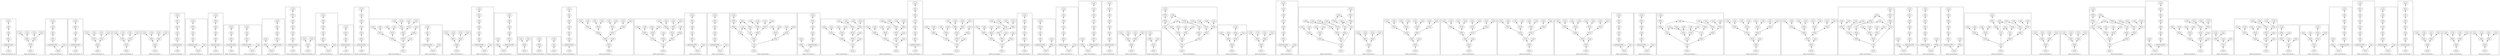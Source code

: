 strict digraph {
rankdir=BT
subgraph {
"0_481" [label="SExt"]
"0_481" -> { "0_480" }
"0_480" [label="Add"]
"0_480" -> { "0_466" }
"0_483" [label="Load"]
"0_483" -> { "0_482" }
"0_482" [label="GetElementPtr"]
"0_482" -> { "0_481" }
"0_466" [label="Add"]
"0_466" -> { "0_465" }
"0_465" [label="Load"]
cluster=true
label=<Static occurrences: 14>
}
subgraph {
"1_791" [label="FAdd"]
"1_791" -> { "1_788" "1_790" }
"1_788" [label="Load"]
"1_790" [label="Load"]
"1_814" [label="Store"]
"1_814" -> { "1_813" "1_813" "1_813" "1_813" }
"1_813" [label="FSub"]
"1_813" -> { "1_770" "1_770" "1_791" "1_791" }
"1_770" [label="FAdd"]
"1_770" -> { "1_767" "1_769" }
"1_767" [label="Load"]
"1_769" [label="Load"]
cluster=true
label=<Static occurrences: 11>
}
subgraph {
"2_514" [label="Store"]
"2_514" -> { "2_503" "2_495" }
"2_495" [label="Load"]
"2_492" [label="Add"]
"2_492" -> { "2_466" }
"2_466" [label="Add"]
"2_466" -> { "2_465" }
"2_465" [label="Load"]
"2_502" [label="SExt"]
"2_502" -> { "2_492" }
"2_503" [label="GetElementPtr"]
"2_503" -> { "2_502" }
cluster=true
label=<Static occurrences: 9>
}
subgraph {
"3_473" [label="Load"]
"3_473" -> { "3_472" }
"3_472" [label="GetElementPtr"]
"3_472" -> { "3_471" }
"3_471" [label="Add"]
"3_471" -> { "3_462" }
"3_462" [label="Add"]
"3_462" -> { "3_455" }
"3_455" [label="SExt"]
"3_455" -> { "3_454" }
"3_454" [label="Load"]
cluster=true
label=<Static occurrences: 8>
}
subgraph {
"4_822" [label="Store"]
"4_822" -> { "4_821" "4_821" "4_821" "4_821" }
"4_821" [label="FAdd"]
"4_821" -> { "4_783" "4_783" "4_807" "4_807" }
"4_807" [label="FSub"]
"4_807" -> { "4_797" "4_802" }
"4_797" [label="Load"]
"4_802" [label="Load"]
"4_783" [label="FSub"]
"4_783" -> { "4_767" "4_769" }
"4_767" [label="Load"]
"4_769" [label="Load"]
cluster=true
label=<Static occurrences: 8>
}
subgraph {
"5_818" [label="Store"]
"5_818" -> { "5_817" "5_817" "5_817" "5_817" }
"5_817" [label="FSub"]
"5_817" -> { "5_783" "5_783" "5_807" "5_807" }
"5_807" [label="FSub"]
"5_807" -> { "5_797" "5_802" }
"5_797" [label="Load"]
"5_802" [label="Load"]
"5_783" [label="FSub"]
"5_783" -> { "5_767" "5_769" }
"5_767" [label="Load"]
"5_769" [label="Load"]
cluster=true
label=<Static occurrences: 8>
}
subgraph {
"6_791" [label="FAdd"]
"6_791" -> { "6_788" "6_790" }
"6_788" [label="Load"]
"6_790" [label="Load"]
"6_810" [label="Store"]
"6_810" -> { "6_809" "6_809" "6_809" "6_809" }
"6_809" [label="FAdd"]
"6_809" -> { "6_770" "6_770" "6_791" "6_791" }
"6_770" [label="FAdd"]
"6_770" -> { "6_767" "6_769" }
"6_767" [label="Load"]
"6_769" [label="Load"]
cluster=true
label=<Static occurrences: 7>
}
subgraph {
"7_509" [label="Load"]
"7_509" -> { "7_508" }
"7_506" [label="Add"]
"7_506" -> { "7_492" }
"7_492" [label="Add"]
"7_492" -> { "7_466" }
"7_508" [label="GetElementPtr"]
"7_508" -> { "7_507" }
"7_466" [label="Add"]
"7_466" -> { "7_465" }
"7_465" [label="Load"]
"7_507" [label="SExt"]
"7_507" -> { "7_506" }
cluster=true
label=<Static occurrences: 7>
}
subgraph {
"8_490" [label="Add"]
"8_490" -> { "8_462" }
"8_512" [label="Store"]
"8_512" -> { "8_494" "8_504" }
"8_504" [label="Load"]
"8_462" [label="Add"]
"8_462" -> { "8_455" }
"8_494" [label="GetElementPtr"]
"8_494" -> { "8_490" }
"8_455" [label="SExt"]
"8_455" -> { "8_454" }
"8_454" [label="Load"]
cluster=true
label=<Static occurrences: 6>
}
subgraph {
"9_499" [label="Load"]
"9_499" -> { "9_498" }
"9_497" [label="Add"]
"9_497" -> { "9_490" }
"9_490" [label="Add"]
"9_490" -> { "9_462" }
"9_498" [label="GetElementPtr"]
"9_498" -> { "9_497" }
"9_462" [label="Add"]
"9_462" -> { "9_455" }
"9_455" [label="SExt"]
"9_455" -> { "9_454" }
"9_454" [label="Load"]
cluster=true
label=<Static occurrences: 6>
}
subgraph {
"10_466" [label="Add"]
"10_466" -> { "10_465" }
"10_465" [label="Load"]
"10_476" [label="SExt"]
"10_476" -> { "10_466" }
"10_478" [label="Load"]
"10_478" -> { "10_477" }
"10_477" [label="GetElementPtr"]
"10_477" -> { "10_476" }
cluster=true
label=<Static occurrences: 5>
}
subgraph {
"11_466" [label="Add"]
"11_466" -> { "11_465" }
"11_465" [label="Load"]
"11_476" [label="SExt"]
"11_476" -> { "11_466" }
"11_488" [label="Store"]
"11_488" -> { "11_477" "11_469" }
"11_469" [label="Load"]
"11_477" [label="GetElementPtr"]
"11_477" -> { "11_476" }
cluster=true
label=<Static occurrences: 5>
}
subgraph {
"12_466" [label="Add"]
"12_466" -> { "12_465" }
"12_465" [label="Load"]
"12_474" [label="FNeg"]
"12_474" -> { "12_473" }
"12_473" [label="Load"]
"12_481" [label="SExt"]
"12_481" -> { "12_480" }
"12_482" [label="GetElementPtr"]
"12_482" -> { "12_481" }
"12_489" [label="Store"]
"12_489" -> { "12_474" "12_482" }
"12_480" [label="Add"]
"12_480" -> { "12_466" }
cluster=true
label=<Static occurrences: 5>
}
subgraph {
"13_516" [label="Add"]
"13_516" -> { "13_490" }
"13_455" [label="SExt"]
"13_455" -> { "13_454" }
"13_454" [label="Load"]
"13_490" [label="Add"]
"13_490" -> { "13_462" }
"13_525" [label="Load"]
"13_525" -> { "13_524" }
"13_462" [label="Add"]
"13_462" -> { "13_455" }
"13_524" [label="GetElementPtr"]
"13_524" -> { "13_523" }
"13_523" [label="Add"]
"13_523" -> { "13_516" }
cluster=true
label=<Static occurrences: 4>
}
subgraph {
"14_837" [label="FSub"]
"14_837" -> { "14_834" "14_836" }
"14_834" [label="Load"]
"14_836" [label="Load"]
"14_854" [label="Store"]
"14_854" -> { "14_837" "14_837" }
cluster=true
label=<Static occurrences: 4>
}
subgraph {
"15_586" [label="Add"]
"15_586" -> { "15_584" }
"15_599" [label="GetElementPtr"]
"15_599" -> { "15_598" }
"15_610" [label="Store"]
"15_610" -> { "15_599" "15_590" }
"15_590" [label="Load"]
"15_584" [label="Add"]
"15_584" -> { "15_576" }
"15_598" [label="SExt"]
"15_598" -> { "15_586" }
"15_576" [label="Add"]
"15_576" -> { "15_573" }
"15_573" [label="Load"]
cluster=true
label=<Static occurrences: 4>
}
subgraph {
"16_469" [label="Load"]
"16_469" -> { "16_468" }
"16_468" [label="GetElementPtr"]
"16_468" -> { "16_462" }
"16_462" [label="Add"]
"16_462" -> { "16_455" }
"16_455" [label="SExt"]
"16_455" -> { "16_454" }
"16_454" [label="Load"]
cluster=true
label=<Static occurrences: 4>
}
subgraph {
"17_535" [label="Load"]
"17_535" -> { "17_534" }
"17_518" [label="Sub"]
"17_518" -> { "17_492" }
"17_492" [label="Add"]
"17_492" -> { "17_466" }
"17_466" [label="Add"]
"17_466" -> { "17_465" }
"17_465" [label="Load"]
"17_534" [label="GetElementPtr"]
"17_534" -> { "17_533" }
"17_533" [label="SExt"]
"17_533" -> { "17_532" }
"17_532" [label="Add"]
"17_532" -> { "17_518" }
cluster=true
label=<Static occurrences: 4>
}
subgraph {
"18_1488" [label="FSub"]
"18_1488" -> { "18_1474" "18_1477" }
"18_1474" [label="Load"]
"18_1477" [label="Load"]
"18_1527" [label="FSub"]
"18_1527" -> { "18_1488" "18_1488" "18_1510" "18_1510" }
"18_1490" [label="FSub"]
"18_1490" -> { "18_1482" "18_1485" }
"18_1482" [label="Load"]
"18_1485" [label="Load"]
"18_1529" [label="FAdd"]
"18_1529" -> { "18_1490" "18_1490" "18_1508" "18_1508" }
"18_1531" [label="FMul"]
"18_1531" -> { "18_1470" "18_1529" "18_1529" "18_1529" "18_1529" }
"18_1508" [label="FSub"]
"18_1508" -> { "18_1494" "18_1497" }
"18_1494" [label="Load"]
"18_1497" [label="Load"]
"18_1470" [label="FNeg"]
"18_1470" -> { "18_1464" }
"18_1464" [label="Load"]
"18_1533" [label="Store"]
"18_1533" -> { "18_1532" "18_1532" "18_1532" "18_1532" "18_1532" "18_1532" "18_1532" "18_1532" "18_1532" "18_1532" }
"18_1510" [label="FSub"]
"18_1510" -> { "18_1502" "18_1505" }
"18_1502" [label="Load"]
"18_1505" [label="Load"]
"18_1532" [label="Call"]
"18_1532" -> { "18_1531" "18_1531" "18_1531" "18_1531" "18_1531" "18_1527" "18_1527" "18_1527" "18_1527" "18_1460" }
"18_1460" [label="Load"]
cluster=true
label=<Static occurrences: 4>
}
subgraph {
"19_486" [label="Store"]
"19_486" -> { "19_468" "19_478" }
"19_478" [label="Load"]
"19_468" [label="GetElementPtr"]
"19_468" -> { "19_462" }
"19_462" [label="Add"]
"19_462" -> { "19_455" }
"19_455" [label="SExt"]
"19_455" -> { "19_454" }
"19_454" [label="Load"]
cluster=true
label=<Static occurrences: 4>
}
subgraph {
"20_1360" [label="Store"]
"20_1360" -> { "20_1359" "20_1359" "20_1359" "20_1359" }
"20_1331" [label="FAdd"]
"20_1331" -> { "20_1328" "20_1330" }
"20_1328" [label="Load"]
"20_1330" [label="Load"]
"20_1347" [label="FAdd"]
"20_1347" -> { "20_1344" "20_1346" }
"20_1344" [label="Load"]
"20_1346" [label="Load"]
"20_1359" [label="FAdd"]
"20_1359" -> { "20_1331" "20_1331" "20_1347" "20_1347" }
cluster=true
label=<Static occurrences: 4>
}
subgraph {
"21_455" [label="SExt"]
"21_455" -> { "21_454" }
"21_454" [label="Load"]
"21_564" [label="Store"]
"21_564" -> { "21_546" "21_556" }
"21_556" [label="Load"]
"21_490" [label="Add"]
"21_490" -> { "21_462" }
"21_546" [label="GetElementPtr"]
"21_546" -> { "21_542" }
"21_542" [label="Add"]
"21_542" -> { "21_516" }
"21_462" [label="Add"]
"21_462" -> { "21_455" }
"21_516" [label="Add"]
"21_516" -> { "21_490" }
cluster=true
label=<Static occurrences: 3>
}
subgraph {
"22_507" [label="SExt"]
"22_507" -> { "22_506" }
"22_492" [label="Add"]
"22_492" -> { "22_466" }
"22_506" [label="Add"]
"22_506" -> { "22_492" }
"22_466" [label="Add"]
"22_466" -> { "22_465" }
"22_465" [label="Load"]
"22_515" [label="Store"]
"22_515" -> { "22_500" "22_508" }
"22_500" [label="FNeg"]
"22_500" -> { "22_499" }
"22_499" [label="Load"]
"22_508" [label="GetElementPtr"]
"22_508" -> { "22_507" }
cluster=true
label=<Static occurrences: 3>
}
subgraph {
"23_850" [label="Store"]
"23_850" -> { "23_849" "23_849" }
"23_849" [label="FAdd"]
"23_849" -> { "23_834" "23_836" }
"23_834" [label="Load"]
"23_836" [label="Load"]
cluster=true
label=<Static occurrences: 3>
}
subgraph {
"24_176" [label="Store"]
"24_176" -> { "24_175" }
"24_175" [label="FNeg"]
"24_175" -> { "24_174" }
"24_174" [label="Load"]
cluster=true
label=<Static occurrences: 3>
}
subgraph {
"25_422" [label="Store"]
"25_422" -> { "25_419" }
"25_419" [label="Add"]
"25_419" -> { "25_418" }
"25_418" [label="Load"]
cluster=true
label=<Static occurrences: 2>
}
subgraph {
"26_604" [label="GetElementPtr"]
"26_604" -> { "26_603" }
"26_602" [label="Add"]
"26_602" -> { "26_586" }
"26_603" [label="SExt"]
"26_603" -> { "26_602" }
"26_586" [label="Add"]
"26_586" -> { "26_584" }
"26_584" [label="Add"]
"26_584" -> { "26_576" }
"26_576" [label="Add"]
"26_576" -> { "26_573" }
"26_573" [label="Load"]
"26_605" [label="Load"]
"26_605" -> { "26_604" }
cluster=true
label=<Static occurrences: 2>
}
subgraph {
"27_1390" [label="FSub"]
"27_1390" -> { "27_1379" "27_1381" }
"27_1379" [label="Load"]
"27_1381" [label="Load"]
"27_1406" [label="FSub"]
"27_1406" -> { "27_1395" "27_1397" }
"27_1395" [label="Load"]
"27_1397" [label="Load"]
"27_1420" [label="FAdd"]
"27_1420" -> { "27_1392" "27_1392" "27_1406" "27_1406" }
"27_1408" [label="FSub"]
"27_1408" -> { "27_1401" "27_1403" }
"27_1401" [label="Load"]
"27_1403" [label="Load"]
"27_1425" [label="FAdd"]
"27_1425" -> { "27_1420" "27_1420" "27_1420" "27_1420" "27_1418" "27_1418" "27_1418" "27_1418" }
"27_1427" [label="Store"]
"27_1427" -> { "27_1426" "27_1426" "27_1426" "27_1426" "27_1426" "27_1426" "27_1426" "27_1426" "27_1426" }
"27_1392" [label="FSub"]
"27_1392" -> { "27_1385" "27_1387" }
"27_1385" [label="Load"]
"27_1387" [label="Load"]
"27_1418" [label="FSub"]
"27_1418" -> { "27_1390" "27_1390" "27_1408" "27_1408" }
"27_1426" [label="FMul"]
"27_1426" -> { "27_1425" "27_1425" "27_1425" "27_1425" "27_1425" "27_1425" "27_1425" "27_1425" "27_1376" }
"27_1376" [label="Load"]
cluster=true
label=<Static occurrences: 2>
}
subgraph {
"28_1597" [label="FAdd"]
"28_1597" -> { "28_1593" "28_1596" }
"28_1593" [label="Load"]
"28_1596" [label="Load"]
"28_1607" [label="FSub"]
"28_1607" -> { "28_1569" "28_1569" "28_1589" "28_1589" }
"28_1609" [label="FSub"]
"28_1609" -> { "28_1577" "28_1577" "28_1597" "28_1597" }
"28_1614" [label="Store"]
"28_1614" -> { "28_1613" "28_1613" "28_1613" "28_1613" "28_1613" "28_1613" "28_1613" "28_1613" "28_1613" "28_1613" }
"28_1577" [label="FAdd"]
"28_1577" -> { "28_1573" "28_1576" }
"28_1573" [label="Load"]
"28_1576" [label="Load"]
"28_1589" [label="FAdd"]
"28_1589" -> { "28_1585" "28_1588" }
"28_1585" [label="Load"]
"28_1588" [label="Load"]
"28_1611" [label="FNeg"]
"28_1611" -> { "28_1453" }
"28_1453" [label="Load"]
"28_1613" [label="Call"]
"28_1613" -> { "28_1520" "28_1612" "28_1612" "28_1612" "28_1612" "28_1612" "28_1607" "28_1607" "28_1607" "28_1607" }
"28_1569" [label="FAdd"]
"28_1569" -> { "28_1565" "28_1568" }
"28_1565" [label="Load"]
"28_1568" [label="Load"]
"28_1612" [label="FMul"]
"28_1612" -> { "28_1611" "28_1609" "28_1609" "28_1609" "28_1609" }
"28_1520" [label="FNeg"]
"28_1520" -> { "28_1457" }
"28_1457" [label="Load"]
cluster=true
label=<Static occurrences: 2>
}
subgraph {
"29_518" [label="Sub"]
"29_518" -> { "29_492" }
"29_492" [label="Add"]
"29_492" -> { "29_466" }
"29_529" [label="GetElementPtr"]
"29_529" -> { "29_528" }
"29_540" [label="Store"]
"29_540" -> { "29_529" "29_521" }
"29_521" [label="Load"]
"29_528" [label="SExt"]
"29_528" -> { "29_518" }
"29_466" [label="Add"]
"29_466" -> { "29_465" }
"29_465" [label="Load"]
cluster=true
label=<Static occurrences: 2>
}
subgraph {
"30_538" [label="Store"]
"30_538" -> { "30_520" "30_530" }
"30_530" [label="Load"]
"30_455" [label="SExt"]
"30_455" -> { "30_454" }
"30_454" [label="Load"]
"30_490" [label="Add"]
"30_490" -> { "30_462" }
"30_520" [label="GetElementPtr"]
"30_520" -> { "30_516" }
"30_462" [label="Add"]
"30_462" -> { "30_455" }
"30_516" [label="Add"]
"30_516" -> { "30_490" }
cluster=true
label=<Static occurrences: 2>
}
subgraph {
"31_1637" [label="Call"]
"31_1637" -> { "31_1558" "31_1558" "31_1558" "31_1636" "31_1636" "31_1636" "31_1636" "31_1636" "31_1636" "31_1630" "31_1630" "31_1630" "31_1630" }
"31_1556" [label="FMul"]
"31_1556" -> { "31_1453" }
"31_1453" [label="Load"]
"31_1599" [label="FSub"]
"31_1599" -> { "31_1585" "31_1588" }
"31_1585" [label="Load"]
"31_1588" [label="Load"]
"31_1560" [label="FNeg"]
"31_1560" -> { "31_1554" }
"31_1554" [label="Load"]
"31_1581" [label="FSub"]
"31_1581" -> { "31_1573" "31_1576" }
"31_1573" [label="Load"]
"31_1576" [label="Load"]
"31_1628" [label="FAdd"]
"31_1628" -> { "31_1579" "31_1579" "31_1601" "31_1601" }
"31_1630" [label="FSub"]
"31_1630" -> { "31_1581" "31_1581" "31_1599" "31_1599" }
"31_1579" [label="FSub"]
"31_1579" -> { "31_1565" "31_1568" }
"31_1565" [label="Load"]
"31_1568" [label="Load"]
"31_1561" [label="Call"]
"31_1561" -> { "31_1560" "31_1550" }
"31_1550" [label="Load"]
"31_1557" [label="FNeg"]
"31_1557" -> { "31_1556" }
"31_1636" [label="FMul"]
"31_1636" -> { "31_1561" "31_1561" "31_1628" "31_1628" "31_1628" "31_1628" }
"31_1601" [label="FSub"]
"31_1601" -> { "31_1593" "31_1596" }
"31_1593" [label="Load"]
"31_1596" [label="Load"]
"31_1638" [label="Store"]
"31_1638" -> { "31_1637" "31_1637" "31_1637" "31_1637" "31_1637" "31_1637" "31_1637" "31_1637" "31_1637" "31_1637" "31_1637" "31_1637" "31_1637" }
"31_1558" [label="Call"]
"31_1558" -> { "31_1557" "31_1554" "31_1550" }
"31_1554" [label="Load"]
"31_1550" [label="Load"]
cluster=true
label=<Static occurrences: 2>
}
subgraph {
"32_455" [label="SExt"]
"32_455" -> { "32_454" }
"32_454" [label="Load"]
"32_510" [label="FNeg"]
"32_510" -> { "32_509" }
"32_509" [label="Load"]
"32_497" [label="Add"]
"32_497" -> { "32_490" }
"32_490" [label="Add"]
"32_490" -> { "32_462" }
"32_513" [label="Store"]
"32_513" -> { "32_510" "32_498" }
"32_498" [label="GetElementPtr"]
"32_498" -> { "32_497" }
"32_462" [label="Add"]
"32_462" -> { "32_455" }
cluster=true
label=<Static occurrences: 2>
}
subgraph {
"33_1626" [label="Call"]
"33_1626" -> { "33_1620" "33_1620" "33_1620" "33_1620" "33_1625" "33_1625" "33_1625" "33_1625" "33_1625" "33_1550" }
"33_1550" [label="Load"]
"33_1599" [label="FSub"]
"33_1599" -> { "33_1585" "33_1588" }
"33_1585" [label="Load"]
"33_1588" [label="Load"]
"33_1601" [label="FSub"]
"33_1601" -> { "33_1593" "33_1596" }
"33_1593" [label="Load"]
"33_1596" [label="Load"]
"33_1625" [label="FMul"]
"33_1625" -> { "33_1618" "33_1618" "33_1618" "33_1618" "33_1554" }
"33_1554" [label="Load"]
"33_1618" [label="FSub"]
"33_1618" -> { "33_1579" "33_1579" "33_1601" "33_1601" }
"33_1620" [label="FAdd"]
"33_1620" -> { "33_1581" "33_1581" "33_1599" "33_1599" }
"33_1627" [label="Store"]
"33_1627" -> { "33_1626" "33_1626" "33_1626" "33_1626" "33_1626" "33_1626" "33_1626" "33_1626" "33_1626" "33_1626" }
"33_1581" [label="FSub"]
"33_1581" -> { "33_1573" "33_1576" }
"33_1573" [label="Load"]
"33_1576" [label="Load"]
"33_1579" [label="FSub"]
"33_1579" -> { "33_1565" "33_1568" }
"33_1565" [label="Load"]
"33_1568" [label="Load"]
cluster=true
label=<Static occurrences: 2>
}
subgraph {
"34_1478" [label="FAdd"]
"34_1478" -> { "34_1474" "34_1477" }
"34_1474" [label="Load"]
"34_1477" [label="Load"]
"34_1516" [label="FSub"]
"34_1516" -> { "34_1478" "34_1478" "34_1498" "34_1498" }
"34_1486" [label="FAdd"]
"34_1486" -> { "34_1482" "34_1485" }
"34_1482" [label="Load"]
"34_1485" [label="Load"]
"34_1506" [label="FAdd"]
"34_1506" -> { "34_1502" "34_1505" }
"34_1502" [label="Load"]
"34_1505" [label="Load"]
"34_1518" [label="FSub"]
"34_1518" -> { "34_1486" "34_1486" "34_1506" "34_1506" }
"34_1498" [label="FAdd"]
"34_1498" -> { "34_1494" "34_1497" }
"34_1494" [label="Load"]
"34_1497" [label="Load"]
"34_1525" [label="Call"]
"34_1525" -> { "34_1524" "34_1524" "34_1524" "34_1524" "34_1524" "34_1518" "34_1518" "34_1518" "34_1518" "34_1453" }
"34_1453" [label="Load"]
"34_1524" [label="FMul"]
"34_1524" -> { "34_1516" "34_1516" "34_1516" "34_1516" "34_1457" }
"34_1457" [label="Load"]
"34_1526" [label="Store"]
"34_1526" -> { "34_1525" "34_1525" "34_1525" "34_1525" "34_1525" "34_1525" "34_1525" "34_1525" "34_1525" "34_1525" }
cluster=true
label=<Static occurrences: 2>
}
subgraph {
"35_518" [label="Sub"]
"35_518" -> { "35_492" }
"35_558" [label="Add"]
"35_558" -> { "35_544" }
"35_561" [label="Load"]
"35_561" -> { "35_560" }
"35_559" [label="SExt"]
"35_559" -> { "35_558" }
"35_560" [label="GetElementPtr"]
"35_560" -> { "35_559" }
"35_544" [label="Add"]
"35_544" -> { "35_518" }
"35_492" [label="Add"]
"35_492" -> { "35_466" }
"35_466" [label="Add"]
"35_466" -> { "35_465" }
"35_465" [label="Load"]
cluster=true
label=<Static occurrences: 2>
}
subgraph {
"36_1478" [label="FAdd"]
"36_1478" -> { "36_1474" "36_1477" }
"36_1474" [label="Load"]
"36_1477" [label="Load"]
"36_1523" [label="Store"]
"36_1523" -> { "36_1522" "36_1522" "36_1522" "36_1522" "36_1522" "36_1522" "36_1522" "36_1522" "36_1522" "36_1522" }
"36_1516" [label="FSub"]
"36_1516" -> { "36_1478" "36_1478" "36_1498" "36_1498" }
"36_1486" [label="FAdd"]
"36_1486" -> { "36_1482" "36_1485" }
"36_1482" [label="Load"]
"36_1485" [label="Load"]
"36_1506" [label="FAdd"]
"36_1506" -> { "36_1502" "36_1505" }
"36_1502" [label="Load"]
"36_1505" [label="Load"]
"36_1498" [label="FAdd"]
"36_1498" -> { "36_1494" "36_1497" }
"36_1494" [label="Load"]
"36_1497" [label="Load"]
"36_1522" [label="Call"]
"36_1522" -> { "36_1521" "36_1521" "36_1521" "36_1521" "36_1521" "36_1516" "36_1516" "36_1516" "36_1516" "36_1453" }
"36_1453" [label="Load"]
"36_1518" [label="FSub"]
"36_1518" -> { "36_1486" "36_1486" "36_1506" "36_1506" }
"36_1521" [label="FMul"]
"36_1521" -> { "36_1520" "36_1518" "36_1518" "36_1518" "36_1518" }
"36_1520" [label="FNeg"]
"36_1520" -> { "36_1457" }
"36_1457" [label="Load"]
cluster=true
label=<Static occurrences: 2>
}
subgraph {
"37_1597" [label="FAdd"]
"37_1597" -> { "37_1593" "37_1596" }
"37_1593" [label="Load"]
"37_1596" [label="Load"]
"37_1617" [label="Store"]
"37_1617" -> { "37_1616" "37_1616" "37_1616" "37_1616" "37_1616" "37_1616" "37_1616" "37_1616" "37_1616" "37_1616" }
"37_1607" [label="FSub"]
"37_1607" -> { "37_1569" "37_1569" "37_1589" "37_1589" }
"37_1609" [label="FSub"]
"37_1609" -> { "37_1577" "37_1577" "37_1597" "37_1597" }
"37_1577" [label="FAdd"]
"37_1577" -> { "37_1573" "37_1576" }
"37_1573" [label="Load"]
"37_1576" [label="Load"]
"37_1615" [label="FMul"]
"37_1615" -> { "37_1607" "37_1607" "37_1607" "37_1607" "37_1453" }
"37_1453" [label="Load"]
"37_1589" [label="FAdd"]
"37_1589" -> { "37_1585" "37_1588" }
"37_1585" [label="Load"]
"37_1588" [label="Load"]
"37_1569" [label="FAdd"]
"37_1569" -> { "37_1565" "37_1568" }
"37_1565" [label="Load"]
"37_1568" [label="Load"]
"37_1520" [label="FNeg"]
"37_1520" -> { "37_1457" }
"37_1457" [label="Load"]
"37_1616" [label="Call"]
"37_1616" -> { "37_1520" "37_1615" "37_1615" "37_1615" "37_1615" "37_1615" "37_1609" "37_1609" "37_1609" "37_1609" }
cluster=true
label=<Static occurrences: 2>
}
subgraph {
"38_530" [label="Load"]
"38_530" -> { "38_529" }
"38_518" [label="Sub"]
"38_518" -> { "38_492" }
"38_492" [label="Add"]
"38_492" -> { "38_466" }
"38_529" [label="GetElementPtr"]
"38_529" -> { "38_528" }
"38_466" [label="Add"]
"38_466" -> { "38_465" }
"38_465" [label="Load"]
"38_528" [label="SExt"]
"38_528" -> { "38_518" }
cluster=true
label=<Static occurrences: 2>
}
subgraph {
"39_455" [label="SExt"]
"39_455" -> { "39_454" }
"39_454" [label="Load"]
"39_472" [label="GetElementPtr"]
"39_472" -> { "39_471" }
"39_484" [label="FNeg"]
"39_484" -> { "39_483" }
"39_483" [label="Load"]
"39_471" [label="Add"]
"39_471" -> { "39_462" }
"39_462" [label="Add"]
"39_462" -> { "39_455" }
"39_487" [label="Store"]
"39_487" -> { "39_484" "39_472" }
cluster=true
label=<Static occurrences: 2>
}
subgraph {
"40_554" [label="SExt"]
"40_554" -> { "40_544" }
"40_555" [label="GetElementPtr"]
"40_555" -> { "40_554" }
"40_544" [label="Add"]
"40_544" -> { "40_518" }
"40_518" [label="Sub"]
"40_518" -> { "40_492" }
"40_492" [label="Add"]
"40_492" -> { "40_466" }
"40_466" [label="Add"]
"40_466" -> { "40_465" }
"40_465" [label="Load"]
"40_566" [label="Store"]
"40_566" -> { "40_555" "40_547" }
"40_547" [label="Load"]
cluster=true
label=<Static occurrences: 2>
}
subgraph {
"41_518" [label="Sub"]
"41_518" -> { "41_492" }
"41_567" [label="Store"]
"41_567" -> { "41_552" "41_560" }
"41_559" [label="SExt"]
"41_559" -> { "41_558" }
"41_558" [label="Add"]
"41_558" -> { "41_544" }
"41_560" [label="GetElementPtr"]
"41_560" -> { "41_559" }
"41_552" [label="FNeg"]
"41_552" -> { "41_551" }
"41_551" [label="Load"]
"41_544" [label="Add"]
"41_544" -> { "41_518" }
"41_492" [label="Add"]
"41_492" -> { "41_466" }
"41_466" [label="Add"]
"41_466" -> { "41_465" }
"41_465" [label="Load"]
cluster=true
label=<Static occurrences: 1>
}
subgraph {
"42_551" [label="Load"]
"42_551" -> { "42_550" }
"42_490" [label="Add"]
"42_490" -> { "42_462" }
"42_549" [label="Add"]
"42_549" -> { "42_542" }
"42_462" [label="Add"]
"42_462" -> { "42_455" }
"42_516" [label="Add"]
"42_516" -> { "42_490" }
"42_455" [label="SExt"]
"42_455" -> { "42_454" }
"42_454" [label="Load"]
"42_550" [label="GetElementPtr"]
"42_550" -> { "42_549" }
"42_542" [label="Add"]
"42_542" -> { "42_516" }
cluster=true
label=<Static occurrences: 1>
}
subgraph {
"43_1589" [label="FAdd"]
"43_1589" -> { "43_1585" "43_1588" }
"43_1585" [label="Load"]
"43_1588" [label="Load"]
"43_1604" [label="Store"]
"43_1604" -> { "43_1603" "43_1603" "43_1603" "43_1603" }
"43_1569" [label="FAdd"]
"43_1569" -> { "43_1565" "43_1568" }
"43_1565" [label="Load"]
"43_1568" [label="Load"]
"43_1603" [label="FAdd"]
"43_1603" -> { "43_1569" "43_1569" "43_1589" "43_1589" }
cluster=true
label=<Static occurrences: 1>
}
subgraph {
"44_851" [label="FNeg"]
"44_851" -> { "44_841" }
"44_841" [label="Load"]
"44_852" [label="FSub"]
"44_852" -> { "44_851" "44_846" }
"44_846" [label="Load"]
"44_853" [label="Store"]
"44_853" -> { "44_852" "44_852" }
cluster=true
label=<Static occurrences: 1>
}
subgraph {
"45_1488" [label="FSub"]
"45_1488" -> { "45_1474" "45_1477" }
"45_1474" [label="Load"]
"45_1477" [label="Load"]
"45_1539" [label="FSub"]
"45_1539" -> { "45_1490" "45_1490" "45_1508" "45_1508" }
"45_1544" [label="Store"]
"45_1544" -> { "45_1543" "45_1543" "45_1543" "45_1543" "45_1543" "45_1543" "45_1543" "45_1543" "45_1543" "45_1543" "45_1543" "45_1543" "45_1543" }
"45_1471" [label="Call"]
"45_1471" -> { "45_1470" "45_1460" }
"45_1460" [label="Load"]
"45_1490" [label="FSub"]
"45_1490" -> { "45_1482" "45_1485" }
"45_1482" [label="Load"]
"45_1485" [label="Load"]
"45_1541" [label="FNeg"]
"45_1541" -> { "45_1471" "45_1471" }
"45_1543" [label="Call"]
"45_1543" -> { "45_1468" "45_1468" "45_1468" "45_1537" "45_1537" "45_1537" "45_1537" "45_1542" "45_1542" "45_1542" "45_1542" "45_1542" "45_1542" }
"45_1468" [label="Call"]
"45_1468" -> { "45_1467" "45_1464" "45_1460" }
"45_1464" [label="Load"]
"45_1460" [label="Load"]
"45_1542" [label="FMul"]
"45_1542" -> { "45_1541" "45_1541" "45_1539" "45_1539" "45_1539" "45_1539" }
"45_1537" [label="FAdd"]
"45_1537" -> { "45_1488" "45_1488" "45_1510" "45_1510" }
"45_1467" [label="FNeg"]
"45_1467" -> { "45_1466" }
"45_1466" [label="FMul"]
"45_1466" -> { "45_1457" }
"45_1457" [label="Load"]
"45_1508" [label="FSub"]
"45_1508" -> { "45_1494" "45_1497" }
"45_1494" [label="Load"]
"45_1497" [label="Load"]
"45_1470" [label="FNeg"]
"45_1470" -> { "45_1464" }
"45_1464" [label="Load"]
"45_1510" [label="FSub"]
"45_1510" -> { "45_1502" "45_1505" }
"45_1502" [label="Load"]
"45_1505" [label="Load"]
cluster=true
label=<Static occurrences: 1>
}
subgraph {
"46_803" [label="FAdd"]
"46_803" -> { "46_797" "46_802" }
"46_797" [label="Load"]
"46_802" [label="Load"]
"46_781" [label="FSub"]
"46_781" -> { "46_775" "46_780" }
"46_780" [label="Load"]
"46_816" [label="Store"]
"46_816" -> { "46_815" "46_815" "46_815" "46_815" }
"46_775" [label="FNeg"]
"46_775" -> { "46_774" }
"46_774" [label="Load"]
"46_815" [label="FAdd"]
"46_815" -> { "46_803" "46_803" "46_781" "46_781" }
cluster=true
label=<Static occurrences: 1>
}
subgraph {
"47_1597" [label="FAdd"]
"47_1597" -> { "47_1593" "47_1596" }
"47_1593" [label="Load"]
"47_1596" [label="Load"]
"47_1606" [label="Store"]
"47_1606" -> { "47_1605" "47_1605" "47_1605" "47_1605" }
"47_1577" [label="FAdd"]
"47_1577" -> { "47_1573" "47_1576" }
"47_1573" [label="Load"]
"47_1576" [label="Load"]
"47_1605" [label="FAdd"]
"47_1605" -> { "47_1577" "47_1577" "47_1597" "47_1597" }
cluster=true
label=<Static occurrences: 1>
}
subgraph {
"48_1008" [label="Add"]
"48_1008" -> { "48_984" }
"48_1069" [label="Add"]
"48_1069" -> { "48_1056" }
"48_1032" [label="Sub"]
"48_1032" -> { "48_1008" }
"48_1077" [label="Store"]
"48_1077" -> { "48_1071" "48_1063" }
"48_1063" [label="Load"]
"48_984" [label="Add"]
"48_984" -> { "48_983" }
"48_983" [label="Load"]
"48_1070" [label="SExt"]
"48_1070" -> { "48_1069" }
"48_1071" [label="GetElementPtr"]
"48_1071" -> { "48_1070" }
"48_1056" [label="Add"]
"48_1056" -> { "48_1032" }
cluster=true
label=<Static occurrences: 1>
}
subgraph {
"49_1556" [label="FMul"]
"49_1556" -> { "49_1453" }
"49_1453" [label="Load"]
"49_1601" [label="FSub"]
"49_1601" -> { "49_1593" "49_1596" }
"49_1593" [label="Load"]
"49_1596" [label="Load"]
"49_1599" [label="FSub"]
"49_1599" -> { "49_1585" "49_1588" }
"49_1585" [label="Load"]
"49_1588" [label="Load"]
"49_1628" [label="FAdd"]
"49_1628" -> { "49_1579" "49_1579" "49_1601" "49_1601" }
"49_1579" [label="FSub"]
"49_1579" -> { "49_1565" "49_1568" }
"49_1565" [label="Load"]
"49_1568" [label="Load"]
"49_1633" [label="FMul"]
"49_1633" -> { "49_1632" "49_1632" "49_1630" "49_1630" "49_1630" "49_1630" }
"49_1630" [label="FSub"]
"49_1630" -> { "49_1581" "49_1581" "49_1599" "49_1599" }
"49_1581" [label="FSub"]
"49_1581" -> { "49_1573" "49_1576" }
"49_1573" [label="Load"]
"49_1576" [label="Load"]
"49_1561" [label="Call"]
"49_1561" -> { "49_1560" "49_1550" }
"49_1550" [label="Load"]
"49_1634" [label="Call"]
"49_1634" -> { "49_1558" "49_1558" "49_1558" "49_1628" "49_1628" "49_1628" "49_1628" "49_1633" "49_1633" "49_1633" "49_1633" "49_1633" "49_1633" }
"49_1632" [label="FNeg"]
"49_1632" -> { "49_1561" "49_1561" }
"49_1560" [label="FNeg"]
"49_1560" -> { "49_1554" }
"49_1554" [label="Load"]
"49_1635" [label="Store"]
"49_1635" -> { "49_1634" "49_1634" "49_1634" "49_1634" "49_1634" "49_1634" "49_1634" "49_1634" "49_1634" "49_1634" "49_1634" "49_1634" "49_1634" }
"49_1557" [label="FNeg"]
"49_1557" -> { "49_1556" }
"49_1558" [label="Call"]
"49_1558" -> { "49_1557" "49_1554" "49_1550" }
"49_1554" [label="Load"]
"49_1550" [label="Load"]
cluster=true
label=<Static occurrences: 1>
}
subgraph {
"50_1774" [label="FAdd"]
"50_1774" -> { "50_1770" "50_1773" }
"50_1770" [label="Load"]
"50_1773" [label="Load"]
"50_1756" [label="FAdd"]
"50_1756" -> { "50_1752" "50_1755" }
"50_1752" [label="Load"]
"50_1755" [label="Load"]
"50_1782" [label="FAdd"]
"50_1782" -> { "50_1756" "50_1756" "50_1774" "50_1774" }
"50_1783" [label="Store"]
"50_1783" -> { "50_1782" "50_1782" "50_1782" "50_1782" }
cluster=true
label=<Static occurrences: 1>
}
subgraph {
"51_1776" [label="FSub"]
"51_1776" -> { "51_1763" "51_1765" }
"51_1763" [label="Load"]
"51_1765" [label="Load"]
"51_1760" [label="FSub"]
"51_1760" -> { "51_1752" "51_1755" }
"51_1752" [label="Load"]
"51_1755" [label="Load"]
"51_1788" [label="FSub"]
"51_1788" -> { "51_1758" "51_1758" "51_1778" "51_1778" }
"51_1795" [label="FAdd"]
"51_1795" -> { "51_1790" "51_1790" "51_1790" "51_1790" "51_1788" "51_1788" "51_1788" "51_1788" }
"51_1796" [label="FMul"]
"51_1796" -> { "51_1795" "51_1795" "51_1795" "51_1795" "51_1795" "51_1795" "51_1795" "51_1795" "51_1723" }
"51_1723" [label="Load"]
"51_1790" [label="FAdd"]
"51_1790" -> { "51_1760" "51_1760" "51_1776" "51_1776" }
"51_1797" [label="Store"]
"51_1797" -> { "51_1796" "51_1796" "51_1796" "51_1796" "51_1796" "51_1796" "51_1796" "51_1796" "51_1796" }
"51_1778" [label="FSub"]
"51_1778" -> { "51_1770" "51_1773" }
"51_1770" [label="Load"]
"51_1773" [label="Load"]
"51_1758" [label="FSub"]
"51_1758" -> { "51_1745" "51_1747" }
"51_1745" [label="Load"]
"51_1747" [label="Load"]
cluster=true
label=<Static occurrences: 1>
}
subgraph {
"52_1776" [label="FSub"]
"52_1776" -> { "52_1763" "52_1765" }
"52_1763" [label="Load"]
"52_1765" [label="Load"]
"52_1798" [label="FAdd"]
"52_1798" -> { "52_1758" "52_1758" "52_1778" "52_1778" }
"52_1760" [label="FSub"]
"52_1760" -> { "52_1752" "52_1755" }
"52_1752" [label="Load"]
"52_1755" [label="Load"]
"52_1800" [label="FSub"]
"52_1800" -> { "52_1776" "52_1776" "52_1760" "52_1760" }
"52_1778" [label="FSub"]
"52_1778" -> { "52_1770" "52_1773" }
"52_1770" [label="Load"]
"52_1773" [label="Load"]
"52_1807" [label="Store"]
"52_1807" -> { "52_1806" "52_1806" "52_1806" "52_1806" "52_1806" "52_1806" "52_1806" "52_1806" "52_1806" }
"52_1806" [label="FMul"]
"52_1806" -> { "52_1805" "52_1805" "52_1805" "52_1805" "52_1805" "52_1805" "52_1805" "52_1805" "52_1723" }
"52_1723" [label="Load"]
"52_1758" [label="FSub"]
"52_1758" -> { "52_1745" "52_1747" }
"52_1745" [label="Load"]
"52_1747" [label="Load"]
"52_1805" [label="FAdd"]
"52_1805" -> { "52_1798" "52_1798" "52_1798" "52_1798" "52_1800" "52_1800" "52_1800" "52_1800" }
cluster=true
label=<Static occurrences: 1>
}
subgraph {
"53_1408" [label="FSub"]
"53_1408" -> { "53_1401" "53_1403" }
"53_1401" [label="Load"]
"53_1403" [label="Load"]
"53_1420" [label="FAdd"]
"53_1420" -> { "53_1392" "53_1392" "53_1406" "53_1406" }
"53_1406" [label="FSub"]
"53_1406" -> { "53_1395" "53_1397" }
"53_1395" [label="Load"]
"53_1397" [label="Load"]
"53_1424" [label="Store"]
"53_1424" -> { "53_1423" "53_1423" "53_1423" "53_1423" "53_1423" "53_1423" "53_1423" "53_1423" "53_1423" }
"53_1423" [label="FMul"]
"53_1423" -> { "53_1422" "53_1422" "53_1422" "53_1422" "53_1422" "53_1422" "53_1422" "53_1422" "53_1376" }
"53_1376" [label="Load"]
"53_1392" [label="FSub"]
"53_1392" -> { "53_1385" "53_1387" }
"53_1385" [label="Load"]
"53_1387" [label="Load"]
"53_1418" [label="FSub"]
"53_1418" -> { "53_1390" "53_1390" "53_1408" "53_1408" }
"53_1422" [label="FSub"]
"53_1422" -> { "53_1420" "53_1420" "53_1420" "53_1420" "53_1418" "53_1418" "53_1418" "53_1418" }
"53_1390" [label="FSub"]
"53_1390" -> { "53_1379" "53_1381" }
"53_1379" [label="Load"]
"53_1381" [label="Load"]
cluster=true
label=<Static occurrences: 1>
}
subgraph {
"54_1406" [label="FSub"]
"54_1406" -> { "54_1395" "54_1397" }
"54_1395" [label="Load"]
"54_1397" [label="Load"]
"54_1408" [label="FSub"]
"54_1408" -> { "54_1401" "54_1403" }
"54_1401" [label="Load"]
"54_1403" [label="Load"]
"54_1428" [label="FAdd"]
"54_1428" -> { "54_1390" "54_1390" "54_1408" "54_1408" }
"54_1433" [label="FMul"]
"54_1433" -> { "54_1432" "54_1432" "54_1432" "54_1432" "54_1432" "54_1432" "54_1432" "54_1432" "54_1376" }
"54_1376" [label="Load"]
"54_1434" [label="Store"]
"54_1434" -> { "54_1433" "54_1433" "54_1433" "54_1433" "54_1433" "54_1433" "54_1433" "54_1433" "54_1433" }
"54_1432" [label="FSub"]
"54_1432" -> { "54_1428" "54_1428" "54_1428" "54_1428" "54_1430" "54_1430" "54_1430" "54_1430" }
"54_1392" [label="FSub"]
"54_1392" -> { "54_1385" "54_1387" }
"54_1385" [label="Load"]
"54_1387" [label="Load"]
"54_1430" [label="FSub"]
"54_1430" -> { "54_1406" "54_1406" "54_1392" "54_1392" }
"54_1390" [label="FSub"]
"54_1390" -> { "54_1379" "54_1381" }
"54_1379" [label="Load"]
"54_1381" [label="Load"]
cluster=true
label=<Static occurrences: 1>
}
subgraph {
"55_1006" [label="Add"]
"55_1006" -> { "55_980" }
"55_980" [label="Add"]
"55_980" -> { "55_973" }
"55_973" [label="SExt"]
"55_973" -> { "55_972" }
"55_972" [label="Load"]
"55_1027" [label="Store"]
"55_1027" -> { "55_1014" "55_1024" }
"55_1024" [label="Load"]
"55_1014" [label="GetElementPtr"]
"55_1014" -> { "55_1013" }
"55_1013" [label="Add"]
"55_1013" -> { "55_1006" }
cluster=true
label=<Static occurrences: 1>
}
subgraph {
"56_1034" [label="GetElementPtr"]
"56_1034" -> { "56_1030" }
"56_1006" [label="Add"]
"56_1006" -> { "56_980" }
"56_980" [label="Add"]
"56_980" -> { "56_973" }
"56_973" [label="SExt"]
"56_973" -> { "56_972" }
"56_972" [label="Load"]
"56_1050" [label="Store"]
"56_1050" -> { "56_1034" "56_1043" }
"56_1043" [label="Load"]
"56_1030" [label="Add"]
"56_1030" -> { "56_1006" }
cluster=true
label=<Static occurrences: 1>
}
subgraph {
"57_1488" [label="FSub"]
"57_1488" -> { "57_1474" "57_1477" }
"57_1474" [label="Load"]
"57_1477" [label="Load"]
"57_1510" [label="FSub"]
"57_1510" -> { "57_1502" "57_1505" }
"57_1502" [label="Load"]
"57_1505" [label="Load"]
"57_1468" [label="Call"]
"57_1468" -> { "57_1467" "57_1464" "57_1460" }
"57_1464" [label="Load"]
"57_1460" [label="Load"]
"57_1539" [label="FSub"]
"57_1539" -> { "57_1490" "57_1490" "57_1508" "57_1508" }
"57_1547" [label="Store"]
"57_1547" -> { "57_1546" "57_1546" "57_1546" "57_1546" "57_1546" "57_1546" "57_1546" "57_1546" "57_1546" "57_1546" "57_1546" "57_1546" "57_1546" }
"57_1545" [label="FMul"]
"57_1545" -> { "57_1471" "57_1471" "57_1537" "57_1537" "57_1537" "57_1537" }
"57_1471" [label="Call"]
"57_1471" -> { "57_1470" "57_1460" }
"57_1460" [label="Load"]
"57_1537" [label="FAdd"]
"57_1537" -> { "57_1488" "57_1488" "57_1510" "57_1510" }
"57_1467" [label="FNeg"]
"57_1467" -> { "57_1466" }
"57_1466" [label="FMul"]
"57_1466" -> { "57_1457" }
"57_1457" [label="Load"]
"57_1508" [label="FSub"]
"57_1508" -> { "57_1494" "57_1497" }
"57_1494" [label="Load"]
"57_1497" [label="Load"]
"57_1490" [label="FSub"]
"57_1490" -> { "57_1482" "57_1485" }
"57_1482" [label="Load"]
"57_1485" [label="Load"]
"57_1546" [label="Call"]
"57_1546" -> { "57_1468" "57_1468" "57_1468" "57_1545" "57_1545" "57_1545" "57_1545" "57_1545" "57_1545" "57_1539" "57_1539" "57_1539" "57_1539" }
"57_1470" [label="FNeg"]
"57_1470" -> { "57_1464" }
"57_1464" [label="Load"]
cluster=true
label=<Static occurrences: 1>
}
subgraph {
"58_1776" [label="FSub"]
"58_1776" -> { "58_1763" "58_1765" }
"58_1763" [label="Load"]
"58_1765" [label="Load"]
"58_1760" [label="FSub"]
"58_1760" -> { "58_1752" "58_1755" }
"58_1752" [label="Load"]
"58_1755" [label="Load"]
"58_1788" [label="FSub"]
"58_1788" -> { "58_1758" "58_1758" "58_1778" "58_1778" }
"58_1792" [label="FSub"]
"58_1792" -> { "58_1790" "58_1790" "58_1790" "58_1790" "58_1788" "58_1788" "58_1788" "58_1788" }
"58_1794" [label="Store"]
"58_1794" -> { "58_1793" "58_1793" "58_1793" "58_1793" "58_1793" "58_1793" "58_1793" "58_1793" "58_1793" }
"58_1778" [label="FSub"]
"58_1778" -> { "58_1770" "58_1773" }
"58_1770" [label="Load"]
"58_1773" [label="Load"]
"58_1793" [label="FMul"]
"58_1793" -> { "58_1792" "58_1792" "58_1792" "58_1792" "58_1792" "58_1792" "58_1792" "58_1792" "58_1723" }
"58_1723" [label="Load"]
"58_1790" [label="FAdd"]
"58_1790" -> { "58_1760" "58_1760" "58_1776" "58_1776" }
"58_1758" [label="FSub"]
"58_1758" -> { "58_1745" "58_1747" }
"58_1745" [label="Load"]
"58_1747" [label="Load"]
cluster=true
label=<Static occurrences: 1>
}
subgraph {
"59_1804" [label="Store"]
"59_1804" -> { "59_1803" "59_1803" "59_1803" "59_1803" "59_1803" "59_1803" "59_1803" "59_1803" "59_1803" }
"59_1776" [label="FSub"]
"59_1776" -> { "59_1763" "59_1765" }
"59_1763" [label="Load"]
"59_1765" [label="Load"]
"59_1798" [label="FAdd"]
"59_1798" -> { "59_1758" "59_1758" "59_1778" "59_1778" }
"59_1760" [label="FSub"]
"59_1760" -> { "59_1752" "59_1755" }
"59_1752" [label="Load"]
"59_1755" [label="Load"]
"59_1803" [label="FMul"]
"59_1803" -> { "59_1802" "59_1802" "59_1802" "59_1802" "59_1802" "59_1802" "59_1802" "59_1802" "59_1723" }
"59_1723" [label="Load"]
"59_1800" [label="FSub"]
"59_1800" -> { "59_1776" "59_1776" "59_1760" "59_1760" }
"59_1778" [label="FSub"]
"59_1778" -> { "59_1770" "59_1773" }
"59_1770" [label="Load"]
"59_1773" [label="Load"]
"59_1758" [label="FSub"]
"59_1758" -> { "59_1745" "59_1747" }
"59_1745" [label="Load"]
"59_1747" [label="Load"]
"59_1802" [label="FSub"]
"59_1802" -> { "59_1798" "59_1798" "59_1798" "59_1798" "59_1800" "59_1800" "59_1800" "59_1800" }
cluster=true
label=<Static occurrences: 1>
}
subgraph {
"60_1944" [label="FMul"]
"60_1944" -> { "60_1870" "60_1870" "60_1942" "60_1942" "60_1942" "60_1942" }
"60_1940" [label="FAdd"]
"60_1940" -> { "60_1894" "60_1894" "60_1914" "60_1914" }
"60_1862" [label="FNeg"]
"60_1862" -> { "60_1856" }
"60_1856" [label="Load"]
"60_1942" [label="FSub"]
"60_1942" -> { "60_1896" "60_1896" "60_1912" "60_1912" }
"60_1896" [label="FSub"]
"60_1896" -> { "60_1888" "60_1891" }
"60_1888" [label="Load"]
"60_1891" [label="Load"]
"60_1870" [label="FNeg"]
"60_1870" -> { "60_1863" "60_1863" }
"60_1860" [label="Call"]
"60_1860" -> { "60_1859" "60_1856" "60_1852" }
"60_1856" [label="Load"]
"60_1852" [label="Load"]
"60_1863" [label="Call"]
"60_1863" -> { "60_1862" "60_1852" }
"60_1852" [label="Load"]
"60_1859" [label="FNeg"]
"60_1859" -> { "60_1858" }
"60_1894" [label="FSub"]
"60_1894" -> { "60_1881" "60_1883" }
"60_1881" [label="Load"]
"60_1883" [label="Load"]
"60_1858" [label="FMul"]
"60_1858" -> { "60_1849" }
"60_1849" [label="Load"]
"60_1946" [label="Store"]
"60_1946" -> { "60_1945" "60_1945" "60_1945" "60_1945" "60_1945" "60_1945" "60_1945" "60_1945" "60_1945" "60_1945" "60_1945" "60_1945" "60_1945" }
"60_1945" [label="Call"]
"60_1945" -> { "60_1860" "60_1860" "60_1860" "60_1940" "60_1940" "60_1940" "60_1940" "60_1944" "60_1944" "60_1944" "60_1944" "60_1944" "60_1944" }
"60_1912" [label="FSub"]
"60_1912" -> { "60_1899" "60_1901" }
"60_1899" [label="Load"]
"60_1901" [label="Load"]
"60_1914" [label="FSub"]
"60_1914" -> { "60_1906" "60_1909" }
"60_1906" [label="Load"]
"60_1909" [label="Load"]
cluster=true
label=<Static occurrences: 1>
}
subgraph {
"61_539" [label="Store"]
"61_539" -> { "61_536" "61_524" }
"61_490" [label="Add"]
"61_490" -> { "61_462" }
"61_536" [label="FNeg"]
"61_536" -> { "61_535" }
"61_535" [label="Load"]
"61_462" [label="Add"]
"61_462" -> { "61_455" }
"61_455" [label="SExt"]
"61_455" -> { "61_454" }
"61_454" [label="Load"]
"61_516" [label="Add"]
"61_516" -> { "61_490" }
"61_524" [label="GetElementPtr"]
"61_524" -> { "61_523" }
"61_523" [label="Add"]
"61_523" -> { "61_516" }
cluster=true
label=<Static occurrences: 1>
}
subgraph {
"62_602" [label="Add"]
"62_602" -> { "62_586" }
"62_576" [label="Add"]
"62_576" -> { "62_573" }
"62_573" [label="Load"]
"62_604" [label="GetElementPtr"]
"62_604" -> { "62_603" }
"62_586" [label="Add"]
"62_586" -> { "62_584" }
"62_611" [label="Store"]
"62_611" -> { "62_596" "62_604" }
"62_603" [label="SExt"]
"62_603" -> { "62_602" }
"62_584" [label="Add"]
"62_584" -> { "62_576" }
"62_596" [label="FNeg"]
"62_596" -> { "62_595" }
"62_595" [label="Load"]
cluster=true
label=<Static occurrences: 1>
}
subgraph {
"63_615" [label="GetElementPtr"]
"63_615" -> { "63_614" }
"63_614" [label="SExt"]
"63_614" -> { "63_613" }
"63_576" [label="Add"]
"63_576" -> { "63_573" }
"63_573" [label="Load"]
"63_617" [label="FNeg"]
"63_617" -> { "63_616" }
"63_616" [label="Load"]
"63_586" [label="Add"]
"63_586" -> { "63_584" }
"63_584" [label="Add"]
"63_584" -> { "63_576" }
"63_618" [label="Store"]
"63_618" -> { "63_617" "63_615" }
"63_613" [label="Add"]
"63_613" -> { "63_586" }
cluster=true
label=<Static occurrences: 1>
}
subgraph {
"64_1894" [label="FSub"]
"64_1894" -> { "64_1881" "64_1883" }
"64_1881" [label="Load"]
"64_1883" [label="Load"]
"64_1914" [label="FSub"]
"64_1914" -> { "64_1906" "64_1909" }
"64_1906" [label="Load"]
"64_1909" [label="Load"]
"64_1859" [label="FNeg"]
"64_1859" -> { "64_1858" }
"64_1858" [label="FMul"]
"64_1858" -> { "64_1849" }
"64_1849" [label="Load"]
"64_1862" [label="FNeg"]
"64_1862" -> { "64_1856" }
"64_1856" [label="Load"]
"64_1942" [label="FSub"]
"64_1942" -> { "64_1896" "64_1896" "64_1912" "64_1912" }
"64_1940" [label="FAdd"]
"64_1940" -> { "64_1894" "64_1894" "64_1914" "64_1914" }
"64_1949" [label="Store"]
"64_1949" -> { "64_1948" "64_1948" "64_1948" "64_1948" "64_1948" "64_1948" "64_1948" "64_1948" "64_1948" "64_1948" "64_1948" "64_1948" "64_1948" }
"64_1948" [label="Call"]
"64_1948" -> { "64_1860" "64_1860" "64_1860" "64_1947" "64_1947" "64_1947" "64_1947" "64_1947" "64_1947" "64_1942" "64_1942" "64_1942" "64_1942" }
"64_1896" [label="FSub"]
"64_1896" -> { "64_1888" "64_1891" }
"64_1888" [label="Load"]
"64_1891" [label="Load"]
"64_1860" [label="Call"]
"64_1860" -> { "64_1859" "64_1856" "64_1852" }
"64_1856" [label="Load"]
"64_1852" [label="Load"]
"64_1912" [label="FSub"]
"64_1912" -> { "64_1899" "64_1901" }
"64_1899" [label="Load"]
"64_1901" [label="Load"]
"64_1947" [label="FMul"]
"64_1947" -> { "64_1863" "64_1863" "64_1940" "64_1940" "64_1940" "64_1940" }
"64_1863" [label="Call"]
"64_1863" -> { "64_1862" "64_1852" }
"64_1852" [label="Load"]
cluster=true
label=<Static occurrences: 1>
}
subgraph {
"65_1884" [label="FAdd"]
"65_1884" -> { "65_1881" "65_1883" }
"65_1881" [label="Load"]
"65_1883" [label="Load"]
"65_1917" [label="Store"]
"65_1917" -> { "65_1916" "65_1916" "65_1916" "65_1916" }
"65_1902" [label="FAdd"]
"65_1902" -> { "65_1899" "65_1901" }
"65_1899" [label="Load"]
"65_1901" [label="Load"]
"65_1916" [label="FAdd"]
"65_1916" -> { "65_1884" "65_1884" "65_1902" "65_1902" }
cluster=true
label=<Static occurrences: 1>
}
subgraph {
"66_2010" [label="FAdd"]
"66_2010" -> { "66_2007" "66_2009" }
"66_2007" [label="Load"]
"66_2009" [label="Load"]
"66_1990" [label="FAdd"]
"66_1990" -> { "66_1987" "66_1989" }
"66_1987" [label="Load"]
"66_1989" [label="Load"]
"66_2024" [label="FAdd"]
"66_2024" -> { "66_1990" "66_1990" "66_2010" "66_2010" }
"66_2025" [label="Store"]
"66_2025" -> { "66_2024" "66_2024" "66_2024" "66_2024" }
cluster=true
label=<Static occurrences: 1>
}
subgraph {
"67_1967" [label="Call"]
"67_1967" -> { "67_1966" "67_1956" }
"67_1956" [label="Load"]
"67_1964" [label="Call"]
"67_1964" -> { "67_1963" "67_1960" "67_1956" }
"67_1960" [label="Load"]
"67_1956" [label="Load"]
"67_2022" [label="FSub"]
"67_2022" -> { "67_2014" "67_2017" }
"67_2014" [label="Load"]
"67_2017" [label="Load"]
"67_2050" [label="FSub"]
"67_2050" -> { "67_2004" "67_2004" "67_2020" "67_2020" }
"67_2004" [label="FSub"]
"67_2004" -> { "67_1996" "67_1999" }
"67_1996" [label="Load"]
"67_1999" [label="Load"]
"67_2020" [label="FSub"]
"67_2020" -> { "67_2007" "67_2009" }
"67_2007" [label="Load"]
"67_2009" [label="Load"]
"67_1966" [label="FNeg"]
"67_1966" -> { "67_1960" }
"67_1960" [label="Load"]
"67_2053" [label="Call"]
"67_2053" -> { "67_1964" "67_1964" "67_1964" "67_2048" "67_2048" "67_2048" "67_2048" "67_2052" "67_2052" "67_2052" "67_2052" "67_2052" "67_2052" }
"67_1963" [label="FNeg"]
"67_1963" -> { "67_1962" }
"67_1962" [label="FMul"]
"67_1962" -> { "67_1845" }
"67_1845" [label="Load"]
"67_2054" [label="Store"]
"67_2054" -> { "67_2053" "67_2053" "67_2053" "67_2053" "67_2053" "67_2053" "67_2053" "67_2053" "67_2053" "67_2053" "67_2053" "67_2053" "67_2053" }
"67_2048" [label="FAdd"]
"67_2048" -> { "67_2002" "67_2002" "67_2022" "67_2022" }
"67_1976" [label="FNeg"]
"67_1976" -> { "67_1967" "67_1967" }
"67_2002" [label="FSub"]
"67_2002" -> { "67_1987" "67_1989" }
"67_1987" [label="Load"]
"67_1989" [label="Load"]
"67_2052" [label="FMul"]
"67_2052" -> { "67_1976" "67_1976" "67_2050" "67_2050" "67_2050" "67_2050" }
cluster=true
label=<Static occurrences: 1>
}
subgraph {
"68_490" [label="Add"]
"68_490" -> { "68_462" }
"68_562" [label="FNeg"]
"68_562" -> { "68_561" }
"68_561" [label="Load"]
"68_565" [label="Store"]
"68_565" -> { "68_562" "68_550" }
"68_549" [label="Add"]
"68_549" -> { "68_542" }
"68_462" [label="Add"]
"68_462" -> { "68_455" }
"68_516" [label="Add"]
"68_516" -> { "68_490" }
"68_455" [label="SExt"]
"68_455" -> { "68_454" }
"68_454" [label="Load"]
"68_550" [label="GetElementPtr"]
"68_550" -> { "68_549" }
"68_542" [label="Add"]
"68_542" -> { "68_516" }
cluster=true
label=<Static occurrences: 1>
}
subgraph {
"69_1488" [label="FSub"]
"69_1488" -> { "69_1474" "69_1477" }
"69_1474" [label="Load"]
"69_1477" [label="Load"]
"69_1510" [label="FSub"]
"69_1510" -> { "69_1502" "69_1505" }
"69_1502" [label="Load"]
"69_1505" [label="Load"]
"69_1536" [label="Store"]
"69_1536" -> { "69_1535" "69_1535" "69_1535" "69_1535" "69_1535" "69_1535" "69_1535" "69_1535" "69_1535" "69_1535" }
"69_1529" [label="FAdd"]
"69_1529" -> { "69_1490" "69_1490" "69_1508" "69_1508" }
"69_1508" [label="FSub"]
"69_1508" -> { "69_1494" "69_1497" }
"69_1494" [label="Load"]
"69_1497" [label="Load"]
"69_1534" [label="FMul"]
"69_1534" -> { "69_1527" "69_1527" "69_1527" "69_1527" "69_1464" }
"69_1464" [label="Load"]
"69_1535" [label="Call"]
"69_1535" -> { "69_1529" "69_1529" "69_1529" "69_1529" "69_1534" "69_1534" "69_1534" "69_1534" "69_1534" "69_1460" }
"69_1460" [label="Load"]
"69_1490" [label="FSub"]
"69_1490" -> { "69_1482" "69_1485" }
"69_1482" [label="Load"]
"69_1485" [label="Load"]
"69_1527" [label="FSub"]
"69_1527" -> { "69_1488" "69_1488" "69_1510" "69_1510" }
cluster=true
label=<Static occurrences: 1>
}
subgraph {
"70_245" [label="Call"]
"70_245" -> { "70_244" "70_244" "70_228" "70_238" }
"70_228" [label="Load"]
"70_238" [label="Load"]
"70_244" [label="FMul"]
"70_244" -> { "70_231" "70_235" }
"70_231" [label="Load"]
"70_235" [label="Load"]
"70_246" [label="Store"]
"70_246" -> { "70_245" "70_245" "70_245" "70_245" }
cluster=true
label=<Static occurrences: 1>
}
subgraph {
"71_1914" [label="FSub"]
"71_1914" -> { "71_1906" "71_1909" }
"71_1906" [label="Load"]
"71_1909" [label="Load"]
"71_1894" [label="FSub"]
"71_1894" -> { "71_1881" "71_1883" }
"71_1881" [label="Load"]
"71_1883" [label="Load"]
"71_1932" [label="FAdd"]
"71_1932" -> { "71_1896" "71_1896" "71_1912" "71_1912" }
"71_1938" [label="Call"]
"71_1938" -> { "71_1932" "71_1932" "71_1932" "71_1932" "71_1937" "71_1937" "71_1937" "71_1937" "71_1937" "71_1852" }
"71_1852" [label="Load"]
"71_1930" [label="FSub"]
"71_1930" -> { "71_1894" "71_1894" "71_1914" "71_1914" }
"71_1896" [label="FSub"]
"71_1896" -> { "71_1888" "71_1891" }
"71_1888" [label="Load"]
"71_1891" [label="Load"]
"71_1912" [label="FSub"]
"71_1912" -> { "71_1899" "71_1901" }
"71_1899" [label="Load"]
"71_1901" [label="Load"]
"71_1937" [label="FMul"]
"71_1937" -> { "71_1930" "71_1930" "71_1930" "71_1930" "71_1856" }
"71_1856" [label="Load"]
"71_1939" [label="Store"]
"71_1939" -> { "71_1938" "71_1938" "71_1938" "71_1938" "71_1938" "71_1938" "71_1938" "71_1938" "71_1938" "71_1938" }
cluster=true
label=<Static occurrences: 1>
}
subgraph {
"72_243" [label="Store"]
"72_243" -> { "72_242" "72_242" "72_242" "72_242" }
"72_241" [label="FMul"]
"72_241" -> { "72_240" "72_238" }
"72_238" [label="Load"]
"72_240" [label="FNeg"]
"72_240" -> { "72_235" }
"72_235" [label="Load"]
"72_242" [label="Call"]
"72_242" -> { "72_241" "72_241" "72_228" "72_231" }
"72_228" [label="Load"]
"72_231" [label="Load"]
cluster=true
label=<Static occurrences: 1>
}
subgraph {
"73_803" [label="FAdd"]
"73_803" -> { "73_797" "73_802" }
"73_797" [label="Load"]
"73_802" [label="Load"]
"73_781" [label="FSub"]
"73_781" -> { "73_775" "73_780" }
"73_780" [label="Load"]
"73_811" [label="FSub"]
"73_811" -> { "73_803" "73_803" "73_781" "73_781" }
"73_812" [label="Store"]
"73_812" -> { "73_811" "73_811" "73_811" "73_811" }
"73_775" [label="FNeg"]
"73_775" -> { "73_774" }
"73_774" [label="Load"]
cluster=true
label=<Static occurrences: 1>
}
subgraph {
"74_518" [label="Sub"]
"74_518" -> { "74_492" }
"74_533" [label="SExt"]
"74_533" -> { "74_532" }
"74_541" [label="Store"]
"74_541" -> { "74_526" "74_534" }
"74_492" [label="Add"]
"74_492" -> { "74_466" }
"74_526" [label="FNeg"]
"74_526" -> { "74_525" }
"74_525" [label="Load"]
"74_534" [label="GetElementPtr"]
"74_534" -> { "74_533" }
"74_466" [label="Add"]
"74_466" -> { "74_465" }
"74_465" [label="Load"]
"74_532" [label="Add"]
"74_532" -> { "74_518" }
cluster=true
label=<Static occurrences: 1>
}
subgraph {
"75_1062" [label="GetElementPtr"]
"75_1062" -> { "75_1061" }
"75_1061" [label="Add"]
"75_1061" -> { "75_1054" }
"75_1054" [label="Add"]
"75_1054" -> { "75_1030" }
"75_1075" [label="Store"]
"75_1075" -> { "75_1062" "75_1072" }
"75_1072" [label="Load"]
"75_1006" [label="Add"]
"75_1006" -> { "75_980" }
"75_980" [label="Add"]
"75_980" -> { "75_973" }
"75_973" [label="SExt"]
"75_973" -> { "75_972" }
"75_972" [label="Load"]
"75_1030" [label="Add"]
"75_1030" -> { "75_1006" }
cluster=true
label=<Static occurrences: 1>
}
subgraph {
"76_1056" [label="Add"]
"76_1056" -> { "76_1032" }
"76_1076" [label="Store"]
"76_1076" -> { "76_1066" "76_1059" }
"76_1059" [label="Load"]
"76_1008" [label="Add"]
"76_1008" -> { "76_984" }
"76_984" [label="Add"]
"76_984" -> { "76_983" }
"76_983" [label="Load"]
"76_1066" [label="GetElementPtr"]
"76_1066" -> { "76_1065" }
"76_1065" [label="SExt"]
"76_1065" -> { "76_1056" }
"76_1032" [label="Sub"]
"76_1032" -> { "76_1008" }
cluster=true
label=<Static occurrences: 1>
}
subgraph {
"77_1063" [label="Load"]
"77_1063" -> { "77_1062" }
"77_1062" [label="GetElementPtr"]
"77_1062" -> { "77_1061" }
"77_1061" [label="Add"]
"77_1061" -> { "77_1054" }
"77_1054" [label="Add"]
"77_1054" -> { "77_1030" }
"77_973" [label="SExt"]
"77_973" -> { "77_972" }
"77_972" [label="Load"]
"77_1006" [label="Add"]
"77_1006" -> { "77_980" }
"77_980" [label="Add"]
"77_980" -> { "77_973" }
"77_1030" [label="Add"]
"77_1030" -> { "77_1006" }
cluster=true
label=<Static occurrences: 1>
}
subgraph {
"78_1362" [label="Store"]
"78_1362" -> { "78_1361" "78_1361" "78_1361" "78_1361" }
"78_1337" [label="FAdd"]
"78_1337" -> { "78_1334" "78_1336" }
"78_1334" [label="Load"]
"78_1336" [label="Load"]
"78_1353" [label="FAdd"]
"78_1353" -> { "78_1350" "78_1352" }
"78_1350" [label="Load"]
"78_1352" [label="Load"]
"78_1361" [label="FAdd"]
"78_1361" -> { "78_1337" "78_1337" "78_1353" "78_1353" }
cluster=true
label=<Static occurrences: 1>
}
subgraph {
"79_1398" [label="FAdd"]
"79_1398" -> { "79_1395" "79_1397" }
"79_1395" [label="Load"]
"79_1397" [label="Load"]
"79_1382" [label="FAdd"]
"79_1382" -> { "79_1379" "79_1381" }
"79_1379" [label="Load"]
"79_1381" [label="Load"]
"79_1411" [label="Store"]
"79_1411" -> { "79_1410" "79_1410" "79_1410" "79_1410" }
"79_1410" [label="FAdd"]
"79_1410" -> { "79_1382" "79_1382" "79_1398" "79_1398" }
cluster=true
label=<Static occurrences: 1>
}
subgraph {
"80_1404" [label="FAdd"]
"80_1404" -> { "80_1401" "80_1403" }
"80_1401" [label="Load"]
"80_1403" [label="Load"]
"80_1388" [label="FAdd"]
"80_1388" -> { "80_1385" "80_1387" }
"80_1385" [label="Load"]
"80_1387" [label="Load"]
"80_1413" [label="Store"]
"80_1413" -> { "80_1412" "80_1412" "80_1412" "80_1412" }
"80_1412" [label="FAdd"]
"80_1412" -> { "80_1388" "80_1388" "80_1404" "80_1404" }
cluster=true
label=<Static occurrences: 1>
}
}
